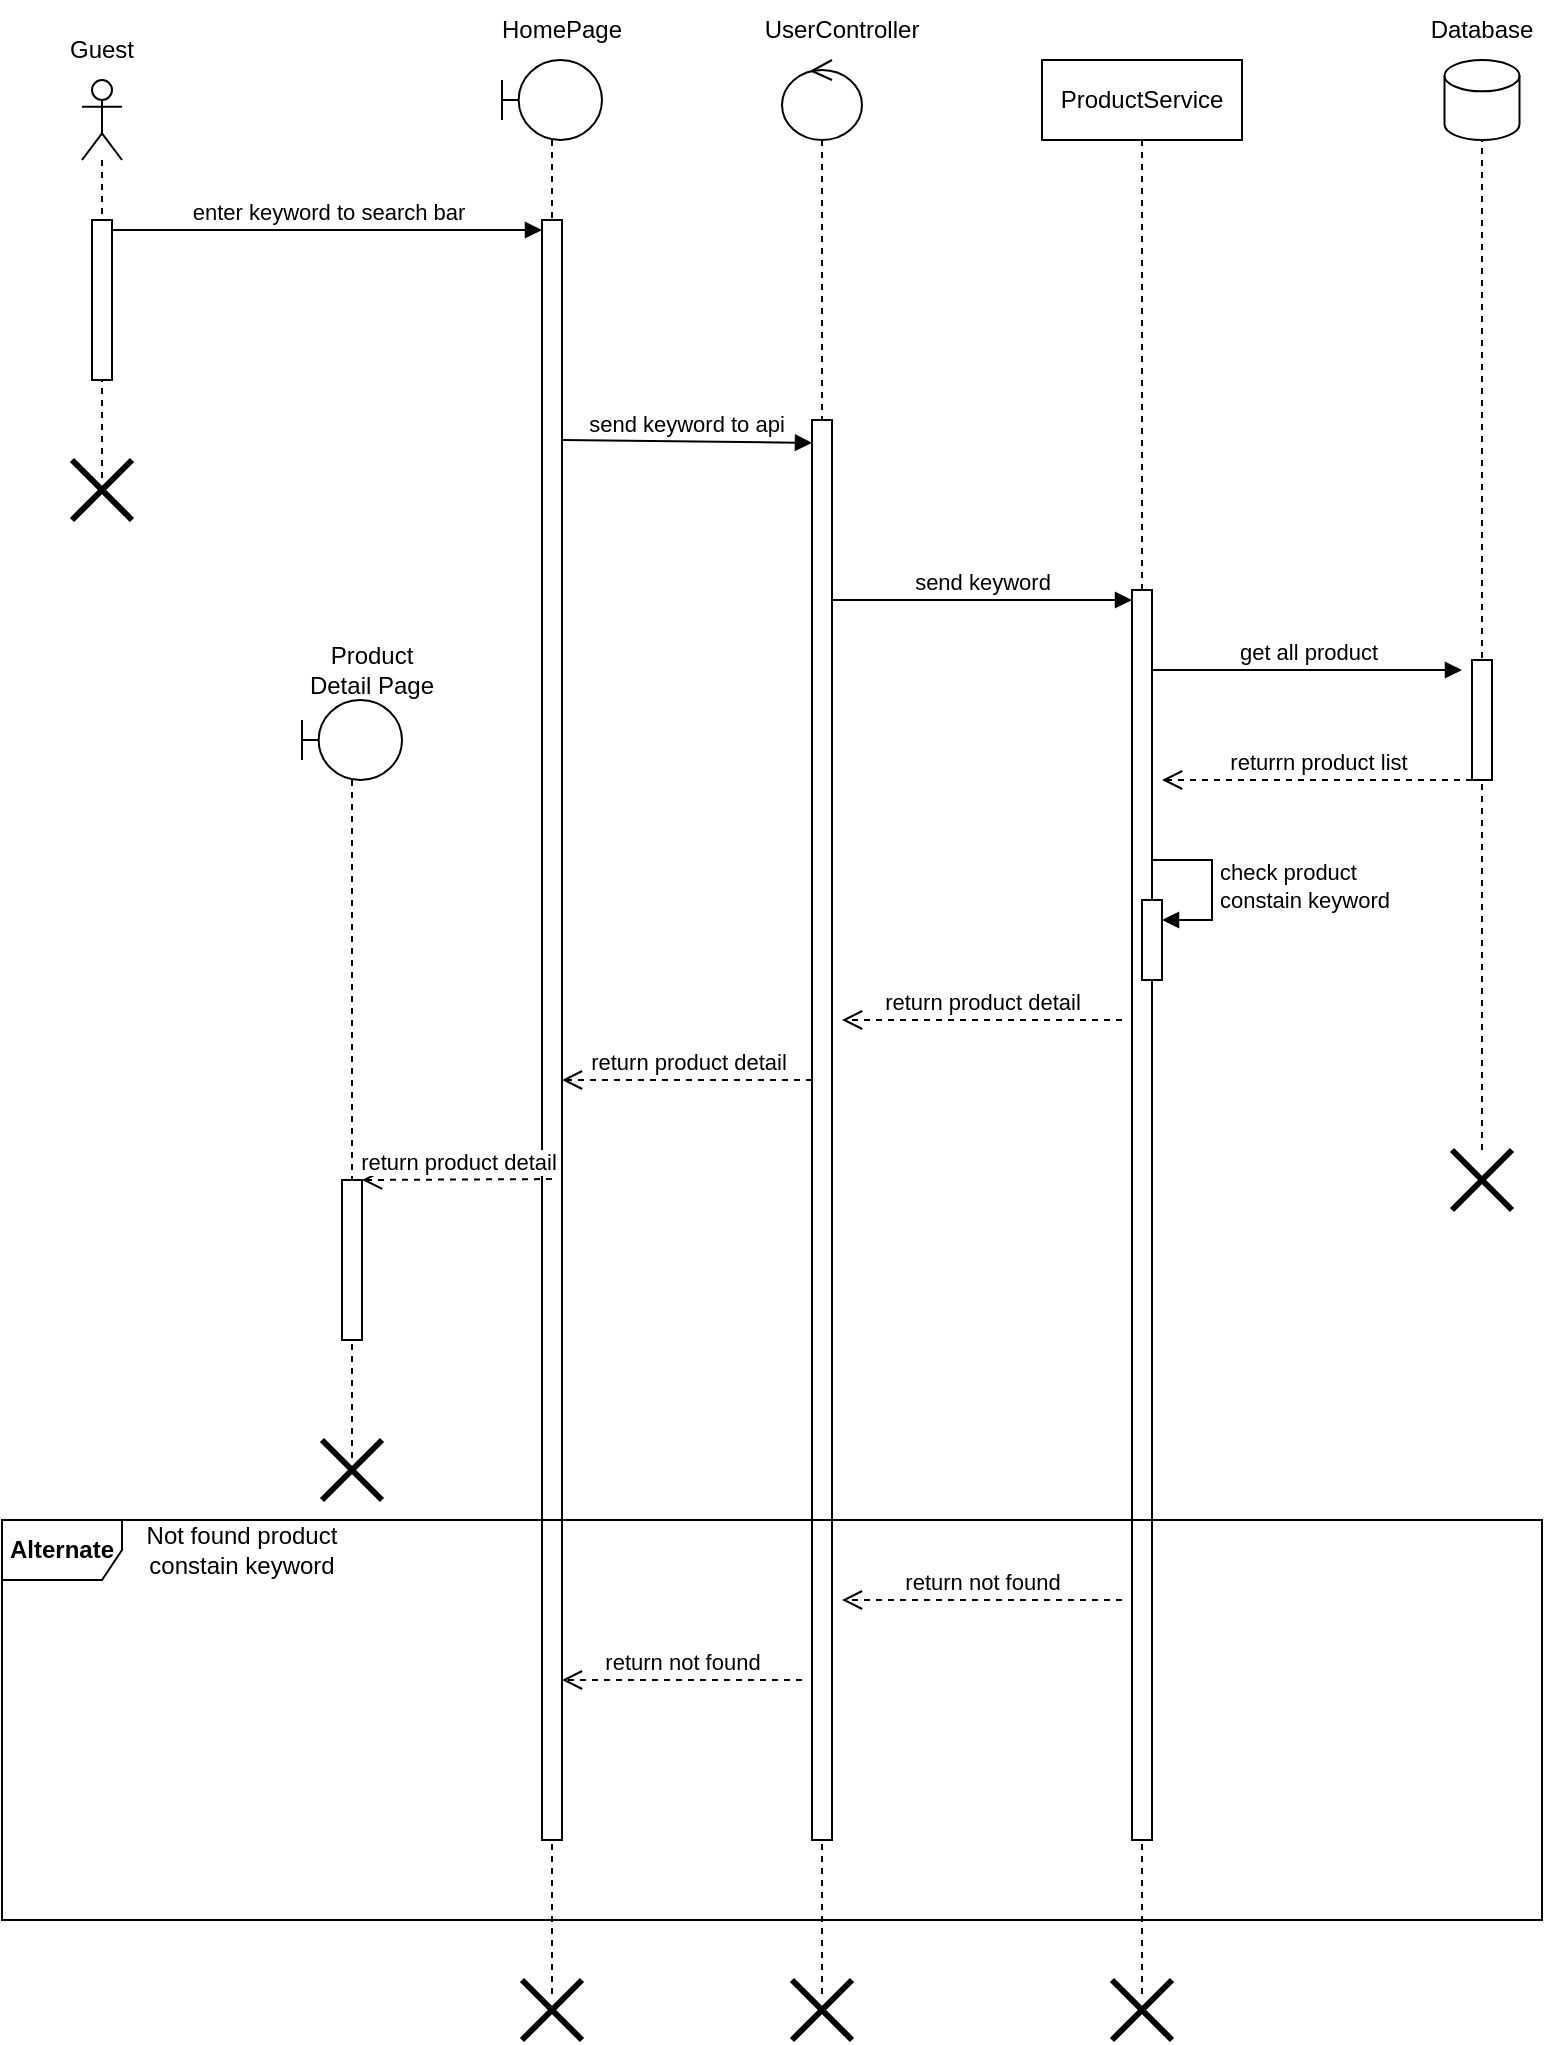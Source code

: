 <mxfile version="22.1.16" type="device">
  <diagram name="Page-1" id="6u-eFqwcBqzSR0bWwh94">
    <mxGraphModel dx="1050" dy="638" grid="1" gridSize="10" guides="1" tooltips="1" connect="1" arrows="1" fold="1" page="1" pageScale="1" pageWidth="850" pageHeight="1100" math="0" shadow="0">
      <root>
        <mxCell id="0" />
        <mxCell id="1" parent="0" />
        <mxCell id="AzbizlnZBXpRa-ifVBQL-1" value="" style="shape=umlLifeline;perimeter=lifelinePerimeter;whiteSpace=wrap;html=1;container=1;dropTarget=0;collapsible=0;recursiveResize=0;outlineConnect=0;portConstraint=eastwest;newEdgeStyle={&quot;curved&quot;:0,&quot;rounded&quot;:0};participant=umlActor;" parent="1" vertex="1">
          <mxGeometry x="70" y="80" width="20" height="200" as="geometry" />
        </mxCell>
        <mxCell id="AzbizlnZBXpRa-ifVBQL-2" value="" style="html=1;points=[[0,0,0,0,5],[0,1,0,0,-5],[1,0,0,0,5],[1,1,0,0,-5]];perimeter=orthogonalPerimeter;outlineConnect=0;targetShapes=umlLifeline;portConstraint=eastwest;newEdgeStyle={&quot;curved&quot;:0,&quot;rounded&quot;:0};" parent="AzbizlnZBXpRa-ifVBQL-1" vertex="1">
          <mxGeometry x="5" y="70" width="10" height="80" as="geometry" />
        </mxCell>
        <mxCell id="AzbizlnZBXpRa-ifVBQL-3" value="Guest" style="text;html=1;strokeColor=none;fillColor=none;align=center;verticalAlign=middle;whiteSpace=wrap;rounded=0;" parent="1" vertex="1">
          <mxGeometry x="50" y="50" width="60" height="30" as="geometry" />
        </mxCell>
        <mxCell id="AzbizlnZBXpRa-ifVBQL-4" value="" style="shape=umlLifeline;perimeter=lifelinePerimeter;whiteSpace=wrap;html=1;container=1;dropTarget=0;collapsible=0;recursiveResize=0;outlineConnect=0;portConstraint=eastwest;newEdgeStyle={&quot;curved&quot;:0,&quot;rounded&quot;:0};participant=umlBoundary;" parent="1" vertex="1">
          <mxGeometry x="280" y="70" width="50" height="970" as="geometry" />
        </mxCell>
        <mxCell id="AzbizlnZBXpRa-ifVBQL-5" value="" style="html=1;points=[[0,0,0,0,5],[0,1,0,0,-5],[1,0,0,0,5],[1,1,0,0,-5]];perimeter=orthogonalPerimeter;outlineConnect=0;targetShapes=umlLifeline;portConstraint=eastwest;newEdgeStyle={&quot;curved&quot;:0,&quot;rounded&quot;:0};" parent="AzbizlnZBXpRa-ifVBQL-4" vertex="1">
          <mxGeometry x="20" y="80" width="10" height="810" as="geometry" />
        </mxCell>
        <mxCell id="AzbizlnZBXpRa-ifVBQL-8" value="HomePage" style="text;html=1;strokeColor=none;fillColor=none;align=center;verticalAlign=middle;whiteSpace=wrap;rounded=0;" parent="1" vertex="1">
          <mxGeometry x="280" y="40" width="60" height="30" as="geometry" />
        </mxCell>
        <mxCell id="AzbizlnZBXpRa-ifVBQL-9" value="enter keyword to search bar" style="html=1;verticalAlign=bottom;startArrow=none;endArrow=block;startSize=8;curved=0;rounded=0;entryX=0;entryY=0;entryDx=0;entryDy=5;startFill=0;" parent="1" source="AzbizlnZBXpRa-ifVBQL-2" target="AzbizlnZBXpRa-ifVBQL-5" edge="1">
          <mxGeometry relative="1" as="geometry">
            <mxPoint x="90" y="165" as="sourcePoint" />
          </mxGeometry>
        </mxCell>
        <mxCell id="AzbizlnZBXpRa-ifVBQL-10" value="send keyword to api" style="html=1;verticalAlign=bottom;startArrow=none;endArrow=block;startSize=8;curved=0;rounded=0;entryX=0;entryY=0.063;entryDx=0;entryDy=0;entryPerimeter=0;startFill=0;" parent="1" edge="1">
          <mxGeometry relative="1" as="geometry">
            <mxPoint x="310" y="260" as="sourcePoint" />
            <mxPoint x="435" y="261.42" as="targetPoint" />
          </mxGeometry>
        </mxCell>
        <mxCell id="AzbizlnZBXpRa-ifVBQL-11" value="" style="shape=umlLifeline;perimeter=lifelinePerimeter;whiteSpace=wrap;html=1;container=1;dropTarget=0;collapsible=0;recursiveResize=0;outlineConnect=0;portConstraint=eastwest;newEdgeStyle={&quot;curved&quot;:0,&quot;rounded&quot;:0};participant=umlControl;" parent="1" vertex="1">
          <mxGeometry x="420" y="70" width="40" height="970" as="geometry" />
        </mxCell>
        <mxCell id="AzbizlnZBXpRa-ifVBQL-12" value="" style="html=1;points=[[0,0,0,0,5],[0,1,0,0,-5],[1,0,0,0,5],[1,1,0,0,-5]];perimeter=orthogonalPerimeter;outlineConnect=0;targetShapes=umlLifeline;portConstraint=eastwest;newEdgeStyle={&quot;curved&quot;:0,&quot;rounded&quot;:0};" parent="AzbizlnZBXpRa-ifVBQL-11" vertex="1">
          <mxGeometry x="15" y="180" width="10" height="710" as="geometry" />
        </mxCell>
        <mxCell id="AzbizlnZBXpRa-ifVBQL-15" value="UserController" style="text;html=1;strokeColor=none;fillColor=none;align=center;verticalAlign=middle;whiteSpace=wrap;rounded=0;" parent="1" vertex="1">
          <mxGeometry x="420" y="40" width="60" height="30" as="geometry" />
        </mxCell>
        <mxCell id="AzbizlnZBXpRa-ifVBQL-16" value="ProductService" style="shape=umlLifeline;perimeter=lifelinePerimeter;whiteSpace=wrap;html=1;container=1;dropTarget=0;collapsible=0;recursiveResize=0;outlineConnect=0;portConstraint=eastwest;newEdgeStyle={&quot;curved&quot;:0,&quot;rounded&quot;:0};" parent="1" vertex="1">
          <mxGeometry x="550" y="70" width="100" height="970" as="geometry" />
        </mxCell>
        <mxCell id="AzbizlnZBXpRa-ifVBQL-17" value="" style="html=1;points=[[0,0,0,0,5],[0,1,0,0,-5],[1,0,0,0,5],[1,1,0,0,-5]];perimeter=orthogonalPerimeter;outlineConnect=0;targetShapes=umlLifeline;portConstraint=eastwest;newEdgeStyle={&quot;curved&quot;:0,&quot;rounded&quot;:0};" parent="AzbizlnZBXpRa-ifVBQL-16" vertex="1">
          <mxGeometry x="45" y="265" width="10" height="625" as="geometry" />
        </mxCell>
        <mxCell id="AzbizlnZBXpRa-ifVBQL-37" value="" style="html=1;points=[[0,0,0,0,5],[0,1,0,0,-5],[1,0,0,0,5],[1,1,0,0,-5]];perimeter=orthogonalPerimeter;outlineConnect=0;targetShapes=umlLifeline;portConstraint=eastwest;newEdgeStyle={&quot;curved&quot;:0,&quot;rounded&quot;:0};" parent="AzbizlnZBXpRa-ifVBQL-16" vertex="1">
          <mxGeometry x="50" y="420" width="10" height="40" as="geometry" />
        </mxCell>
        <mxCell id="AzbizlnZBXpRa-ifVBQL-38" value="check product &lt;br&gt;constain keyword" style="html=1;align=left;spacingLeft=2;endArrow=block;rounded=0;edgeStyle=orthogonalEdgeStyle;curved=0;rounded=0;" parent="AzbizlnZBXpRa-ifVBQL-16" target="AzbizlnZBXpRa-ifVBQL-37" edge="1">
          <mxGeometry relative="1" as="geometry">
            <mxPoint x="55" y="400" as="sourcePoint" />
            <Array as="points">
              <mxPoint x="85" y="430" />
            </Array>
          </mxGeometry>
        </mxCell>
        <mxCell id="AzbizlnZBXpRa-ifVBQL-18" value="send keyword" style="html=1;verticalAlign=bottom;startArrow=none;endArrow=block;startSize=8;curved=0;rounded=0;entryX=0;entryY=0;entryDx=0;entryDy=5;startFill=0;" parent="1" source="AzbizlnZBXpRa-ifVBQL-12" target="AzbizlnZBXpRa-ifVBQL-17" edge="1">
          <mxGeometry relative="1" as="geometry">
            <mxPoint x="525" y="340" as="sourcePoint" />
          </mxGeometry>
        </mxCell>
        <mxCell id="AzbizlnZBXpRa-ifVBQL-21" value="get all product" style="html=1;verticalAlign=bottom;startArrow=none;endArrow=block;startSize=8;curved=0;rounded=0;startFill=0;" parent="1" source="AzbizlnZBXpRa-ifVBQL-17" edge="1">
          <mxGeometry relative="1" as="geometry">
            <mxPoint x="670" y="405" as="sourcePoint" />
            <mxPoint x="760" y="375" as="targetPoint" />
          </mxGeometry>
        </mxCell>
        <mxCell id="AzbizlnZBXpRa-ifVBQL-23" value="" style="shape=cylinder3;whiteSpace=wrap;html=1;boundedLbl=1;backgroundOutline=1;size=7.833;" parent="1" vertex="1">
          <mxGeometry x="751.25" y="70" width="37.5" height="40" as="geometry" />
        </mxCell>
        <mxCell id="AzbizlnZBXpRa-ifVBQL-24" value="" style="endArrow=none;dashed=1;html=1;rounded=0;entryX=0.5;entryY=1;entryDx=0;entryDy=0;entryPerimeter=0;" parent="1" source="AzbizlnZBXpRa-ifVBQL-33" target="AzbizlnZBXpRa-ifVBQL-23" edge="1">
          <mxGeometry width="50" height="50" relative="1" as="geometry">
            <mxPoint x="770" y="630" as="sourcePoint" />
            <mxPoint x="511.25" y="30" as="targetPoint" />
          </mxGeometry>
        </mxCell>
        <mxCell id="AzbizlnZBXpRa-ifVBQL-25" value="Database" style="text;html=1;strokeColor=none;fillColor=none;align=center;verticalAlign=middle;whiteSpace=wrap;rounded=0;" parent="1" vertex="1">
          <mxGeometry x="740" y="40" width="60" height="30" as="geometry" />
        </mxCell>
        <mxCell id="AzbizlnZBXpRa-ifVBQL-26" value="" style="html=1;points=[[0,0,0,0,5],[0,1,0,0,-5],[1,0,0,0,5],[1,1,0,0,-5]];perimeter=orthogonalPerimeter;outlineConnect=0;targetShapes=umlLifeline;portConstraint=eastwest;newEdgeStyle={&quot;curved&quot;:0,&quot;rounded&quot;:0};" parent="1" vertex="1">
          <mxGeometry x="765" y="370" width="10" height="60" as="geometry" />
        </mxCell>
        <mxCell id="AzbizlnZBXpRa-ifVBQL-29" value="returrn product list" style="html=1;verticalAlign=bottom;endArrow=open;dashed=1;endSize=8;curved=0;rounded=0;" parent="1" edge="1">
          <mxGeometry relative="1" as="geometry">
            <mxPoint x="610" y="430" as="targetPoint" />
            <mxPoint x="765" y="430" as="sourcePoint" />
          </mxGeometry>
        </mxCell>
        <mxCell id="AzbizlnZBXpRa-ifVBQL-30" value="return product detail" style="html=1;verticalAlign=bottom;endArrow=open;dashed=1;endSize=8;curved=0;rounded=0;" parent="1" edge="1">
          <mxGeometry relative="1" as="geometry">
            <mxPoint x="450" y="550" as="targetPoint" />
            <mxPoint x="590" y="550" as="sourcePoint" />
          </mxGeometry>
        </mxCell>
        <mxCell id="AzbizlnZBXpRa-ifVBQL-31" value="return product detail" style="html=1;verticalAlign=bottom;endArrow=open;dashed=1;endSize=8;curved=0;rounded=0;" parent="1" edge="1">
          <mxGeometry relative="1" as="geometry">
            <mxPoint x="310" y="580" as="targetPoint" />
            <mxPoint x="435" y="580" as="sourcePoint" />
          </mxGeometry>
        </mxCell>
        <mxCell id="AzbizlnZBXpRa-ifVBQL-32" value="return product detail" style="html=1;verticalAlign=bottom;endArrow=open;dashed=1;endSize=8;curved=0;rounded=0;" parent="1" target="AzbizlnZBXpRa-ifVBQL-42" edge="1">
          <mxGeometry relative="1" as="geometry">
            <mxPoint x="305" y="629.52" as="sourcePoint" />
            <mxPoint x="180" y="629.52" as="targetPoint" />
          </mxGeometry>
        </mxCell>
        <mxCell id="AzbizlnZBXpRa-ifVBQL-33" value="" style="shape=umlDestroy;whiteSpace=wrap;html=1;strokeWidth=3;targetShapes=umlLifeline;" parent="1" vertex="1">
          <mxGeometry x="755" y="615" width="30" height="30" as="geometry" />
        </mxCell>
        <mxCell id="AzbizlnZBXpRa-ifVBQL-41" value="" style="shape=umlLifeline;perimeter=lifelinePerimeter;whiteSpace=wrap;html=1;container=1;dropTarget=0;collapsible=0;recursiveResize=0;outlineConnect=0;portConstraint=eastwest;newEdgeStyle={&quot;curved&quot;:0,&quot;rounded&quot;:0};participant=umlBoundary;" parent="1" vertex="1">
          <mxGeometry x="180" y="390" width="50" height="380" as="geometry" />
        </mxCell>
        <mxCell id="AzbizlnZBXpRa-ifVBQL-42" value="" style="html=1;points=[[0,0,0,0,5],[0,1,0,0,-5],[1,0,0,0,5],[1,1,0,0,-5]];perimeter=orthogonalPerimeter;outlineConnect=0;targetShapes=umlLifeline;portConstraint=eastwest;newEdgeStyle={&quot;curved&quot;:0,&quot;rounded&quot;:0};" parent="AzbizlnZBXpRa-ifVBQL-41" vertex="1">
          <mxGeometry x="20" y="240" width="10" height="80" as="geometry" />
        </mxCell>
        <mxCell id="AzbizlnZBXpRa-ifVBQL-45" value="" style="shape=umlDestroy;whiteSpace=wrap;html=1;strokeWidth=3;targetShapes=umlLifeline;" parent="AzbizlnZBXpRa-ifVBQL-41" vertex="1">
          <mxGeometry x="10" y="370" width="30" height="30" as="geometry" />
        </mxCell>
        <mxCell id="AzbizlnZBXpRa-ifVBQL-44" value="Product Detail Page" style="text;html=1;strokeColor=none;fillColor=none;align=center;verticalAlign=middle;whiteSpace=wrap;rounded=0;" parent="1" vertex="1">
          <mxGeometry x="180" y="360" width="70" height="30" as="geometry" />
        </mxCell>
        <mxCell id="AzbizlnZBXpRa-ifVBQL-47" value="return not found" style="html=1;verticalAlign=bottom;endArrow=open;dashed=1;endSize=8;curved=0;rounded=0;" parent="1" edge="1">
          <mxGeometry relative="1" as="geometry">
            <mxPoint x="450" y="840" as="targetPoint" />
            <mxPoint x="590" y="840" as="sourcePoint" />
          </mxGeometry>
        </mxCell>
        <mxCell id="AzbizlnZBXpRa-ifVBQL-48" value="return not found" style="html=1;verticalAlign=bottom;endArrow=open;dashed=1;endSize=8;curved=0;rounded=0;" parent="1" edge="1">
          <mxGeometry relative="1" as="geometry">
            <mxPoint x="310" y="880" as="targetPoint" />
            <mxPoint x="430" y="880" as="sourcePoint" />
          </mxGeometry>
        </mxCell>
        <mxCell id="AzbizlnZBXpRa-ifVBQL-49" value="" style="shape=umlDestroy;whiteSpace=wrap;html=1;strokeWidth=3;targetShapes=umlLifeline;" parent="1" vertex="1">
          <mxGeometry x="585" y="1030" width="30" height="30" as="geometry" />
        </mxCell>
        <mxCell id="AzbizlnZBXpRa-ifVBQL-50" value="" style="shape=umlDestroy;whiteSpace=wrap;html=1;strokeWidth=3;targetShapes=umlLifeline;" parent="1" vertex="1">
          <mxGeometry x="425" y="1030" width="30" height="30" as="geometry" />
        </mxCell>
        <mxCell id="AzbizlnZBXpRa-ifVBQL-51" value="" style="shape=umlDestroy;whiteSpace=wrap;html=1;strokeWidth=3;targetShapes=umlLifeline;" parent="1" vertex="1">
          <mxGeometry x="290" y="1030" width="30" height="30" as="geometry" />
        </mxCell>
        <mxCell id="AzbizlnZBXpRa-ifVBQL-52" value="" style="shape=umlDestroy;whiteSpace=wrap;html=1;strokeWidth=3;targetShapes=umlLifeline;" parent="1" vertex="1">
          <mxGeometry x="65" y="270" width="30" height="30" as="geometry" />
        </mxCell>
        <mxCell id="AzbizlnZBXpRa-ifVBQL-53" value="&lt;b&gt;Alternate&lt;/b&gt;" style="shape=umlFrame;whiteSpace=wrap;html=1;pointerEvents=0;" parent="1" vertex="1">
          <mxGeometry x="30" y="800" width="770" height="200" as="geometry" />
        </mxCell>
        <mxCell id="AzbizlnZBXpRa-ifVBQL-54" value="Not found product constain keyword" style="text;html=1;strokeColor=none;fillColor=none;align=center;verticalAlign=middle;whiteSpace=wrap;rounded=0;" parent="1" vertex="1">
          <mxGeometry x="90" y="800" width="120" height="30" as="geometry" />
        </mxCell>
      </root>
    </mxGraphModel>
  </diagram>
</mxfile>
